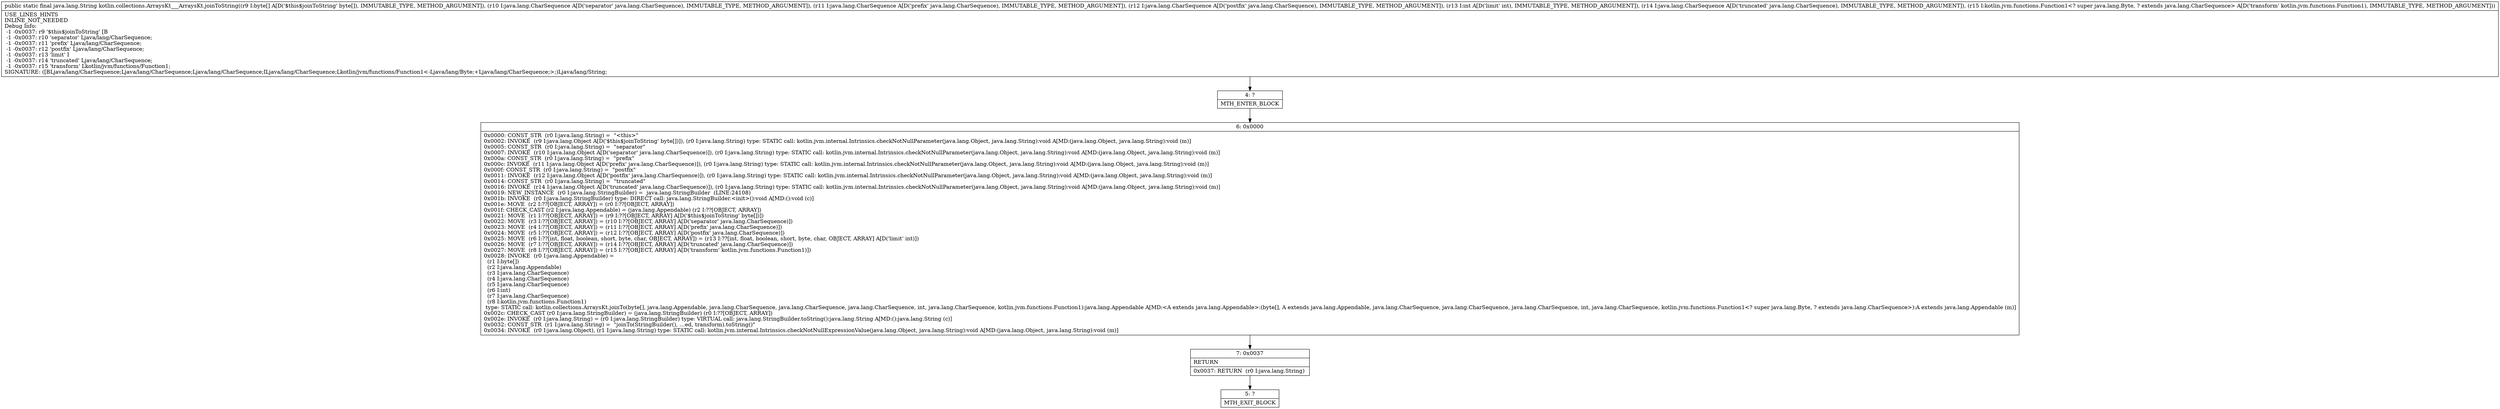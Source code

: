 digraph "CFG forkotlin.collections.ArraysKt___ArraysKt.joinToString([BLjava\/lang\/CharSequence;Ljava\/lang\/CharSequence;Ljava\/lang\/CharSequence;ILjava\/lang\/CharSequence;Lkotlin\/jvm\/functions\/Function1;)Ljava\/lang\/String;" {
Node_4 [shape=record,label="{4\:\ ?|MTH_ENTER_BLOCK\l}"];
Node_6 [shape=record,label="{6\:\ 0x0000|0x0000: CONST_STR  (r0 I:java.lang.String) =  \"\<this\>\" \l0x0002: INVOKE  (r9 I:java.lang.Object A[D('$this$joinToString' byte[])]), (r0 I:java.lang.String) type: STATIC call: kotlin.jvm.internal.Intrinsics.checkNotNullParameter(java.lang.Object, java.lang.String):void A[MD:(java.lang.Object, java.lang.String):void (m)]\l0x0005: CONST_STR  (r0 I:java.lang.String) =  \"separator\" \l0x0007: INVOKE  (r10 I:java.lang.Object A[D('separator' java.lang.CharSequence)]), (r0 I:java.lang.String) type: STATIC call: kotlin.jvm.internal.Intrinsics.checkNotNullParameter(java.lang.Object, java.lang.String):void A[MD:(java.lang.Object, java.lang.String):void (m)]\l0x000a: CONST_STR  (r0 I:java.lang.String) =  \"prefix\" \l0x000c: INVOKE  (r11 I:java.lang.Object A[D('prefix' java.lang.CharSequence)]), (r0 I:java.lang.String) type: STATIC call: kotlin.jvm.internal.Intrinsics.checkNotNullParameter(java.lang.Object, java.lang.String):void A[MD:(java.lang.Object, java.lang.String):void (m)]\l0x000f: CONST_STR  (r0 I:java.lang.String) =  \"postfix\" \l0x0011: INVOKE  (r12 I:java.lang.Object A[D('postfix' java.lang.CharSequence)]), (r0 I:java.lang.String) type: STATIC call: kotlin.jvm.internal.Intrinsics.checkNotNullParameter(java.lang.Object, java.lang.String):void A[MD:(java.lang.Object, java.lang.String):void (m)]\l0x0014: CONST_STR  (r0 I:java.lang.String) =  \"truncated\" \l0x0016: INVOKE  (r14 I:java.lang.Object A[D('truncated' java.lang.CharSequence)]), (r0 I:java.lang.String) type: STATIC call: kotlin.jvm.internal.Intrinsics.checkNotNullParameter(java.lang.Object, java.lang.String):void A[MD:(java.lang.Object, java.lang.String):void (m)]\l0x0019: NEW_INSTANCE  (r0 I:java.lang.StringBuilder) =  java.lang.StringBuilder  (LINE:24108)\l0x001b: INVOKE  (r0 I:java.lang.StringBuilder) type: DIRECT call: java.lang.StringBuilder.\<init\>():void A[MD:():void (c)]\l0x001e: MOVE  (r2 I:??[OBJECT, ARRAY]) = (r0 I:??[OBJECT, ARRAY]) \l0x001f: CHECK_CAST (r2 I:java.lang.Appendable) = (java.lang.Appendable) (r2 I:??[OBJECT, ARRAY]) \l0x0021: MOVE  (r1 I:??[OBJECT, ARRAY]) = (r9 I:??[OBJECT, ARRAY] A[D('$this$joinToString' byte[])]) \l0x0022: MOVE  (r3 I:??[OBJECT, ARRAY]) = (r10 I:??[OBJECT, ARRAY] A[D('separator' java.lang.CharSequence)]) \l0x0023: MOVE  (r4 I:??[OBJECT, ARRAY]) = (r11 I:??[OBJECT, ARRAY] A[D('prefix' java.lang.CharSequence)]) \l0x0024: MOVE  (r5 I:??[OBJECT, ARRAY]) = (r12 I:??[OBJECT, ARRAY] A[D('postfix' java.lang.CharSequence)]) \l0x0025: MOVE  (r6 I:??[int, float, boolean, short, byte, char, OBJECT, ARRAY]) = (r13 I:??[int, float, boolean, short, byte, char, OBJECT, ARRAY] A[D('limit' int)]) \l0x0026: MOVE  (r7 I:??[OBJECT, ARRAY]) = (r14 I:??[OBJECT, ARRAY] A[D('truncated' java.lang.CharSequence)]) \l0x0027: MOVE  (r8 I:??[OBJECT, ARRAY]) = (r15 I:??[OBJECT, ARRAY] A[D('transform' kotlin.jvm.functions.Function1)]) \l0x0028: INVOKE  (r0 I:java.lang.Appendable) = \l  (r1 I:byte[])\l  (r2 I:java.lang.Appendable)\l  (r3 I:java.lang.CharSequence)\l  (r4 I:java.lang.CharSequence)\l  (r5 I:java.lang.CharSequence)\l  (r6 I:int)\l  (r7 I:java.lang.CharSequence)\l  (r8 I:kotlin.jvm.functions.Function1)\l type: STATIC call: kotlin.collections.ArraysKt.joinTo(byte[], java.lang.Appendable, java.lang.CharSequence, java.lang.CharSequence, java.lang.CharSequence, int, java.lang.CharSequence, kotlin.jvm.functions.Function1):java.lang.Appendable A[MD:\<A extends java.lang.Appendable\>:(byte[], A extends java.lang.Appendable, java.lang.CharSequence, java.lang.CharSequence, java.lang.CharSequence, int, java.lang.CharSequence, kotlin.jvm.functions.Function1\<? super java.lang.Byte, ? extends java.lang.CharSequence\>):A extends java.lang.Appendable (m)]\l0x002c: CHECK_CAST (r0 I:java.lang.StringBuilder) = (java.lang.StringBuilder) (r0 I:??[OBJECT, ARRAY]) \l0x002e: INVOKE  (r0 I:java.lang.String) = (r0 I:java.lang.StringBuilder) type: VIRTUAL call: java.lang.StringBuilder.toString():java.lang.String A[MD:():java.lang.String (c)]\l0x0032: CONST_STR  (r1 I:java.lang.String) =  \"joinTo(StringBuilder(), …ed, transform).toString()\" \l0x0034: INVOKE  (r0 I:java.lang.Object), (r1 I:java.lang.String) type: STATIC call: kotlin.jvm.internal.Intrinsics.checkNotNullExpressionValue(java.lang.Object, java.lang.String):void A[MD:(java.lang.Object, java.lang.String):void (m)]\l}"];
Node_7 [shape=record,label="{7\:\ 0x0037|RETURN\l|0x0037: RETURN  (r0 I:java.lang.String) \l}"];
Node_5 [shape=record,label="{5\:\ ?|MTH_EXIT_BLOCK\l}"];
MethodNode[shape=record,label="{public static final java.lang.String kotlin.collections.ArraysKt___ArraysKt.joinToString((r9 I:byte[] A[D('$this$joinToString' byte[]), IMMUTABLE_TYPE, METHOD_ARGUMENT]), (r10 I:java.lang.CharSequence A[D('separator' java.lang.CharSequence), IMMUTABLE_TYPE, METHOD_ARGUMENT]), (r11 I:java.lang.CharSequence A[D('prefix' java.lang.CharSequence), IMMUTABLE_TYPE, METHOD_ARGUMENT]), (r12 I:java.lang.CharSequence A[D('postfix' java.lang.CharSequence), IMMUTABLE_TYPE, METHOD_ARGUMENT]), (r13 I:int A[D('limit' int), IMMUTABLE_TYPE, METHOD_ARGUMENT]), (r14 I:java.lang.CharSequence A[D('truncated' java.lang.CharSequence), IMMUTABLE_TYPE, METHOD_ARGUMENT]), (r15 I:kotlin.jvm.functions.Function1\<? super java.lang.Byte, ? extends java.lang.CharSequence\> A[D('transform' kotlin.jvm.functions.Function1), IMMUTABLE_TYPE, METHOD_ARGUMENT]))  | USE_LINES_HINTS\lINLINE_NOT_NEEDED\lDebug Info:\l  \-1 \-0x0037: r9 '$this$joinToString' [B\l  \-1 \-0x0037: r10 'separator' Ljava\/lang\/CharSequence;\l  \-1 \-0x0037: r11 'prefix' Ljava\/lang\/CharSequence;\l  \-1 \-0x0037: r12 'postfix' Ljava\/lang\/CharSequence;\l  \-1 \-0x0037: r13 'limit' I\l  \-1 \-0x0037: r14 'truncated' Ljava\/lang\/CharSequence;\l  \-1 \-0x0037: r15 'transform' Lkotlin\/jvm\/functions\/Function1;\lSIGNATURE: ([BLjava\/lang\/CharSequence;Ljava\/lang\/CharSequence;Ljava\/lang\/CharSequence;ILjava\/lang\/CharSequence;Lkotlin\/jvm\/functions\/Function1\<\-Ljava\/lang\/Byte;+Ljava\/lang\/CharSequence;\>;)Ljava\/lang\/String;\l}"];
MethodNode -> Node_4;Node_4 -> Node_6;
Node_6 -> Node_7;
Node_7 -> Node_5;
}

